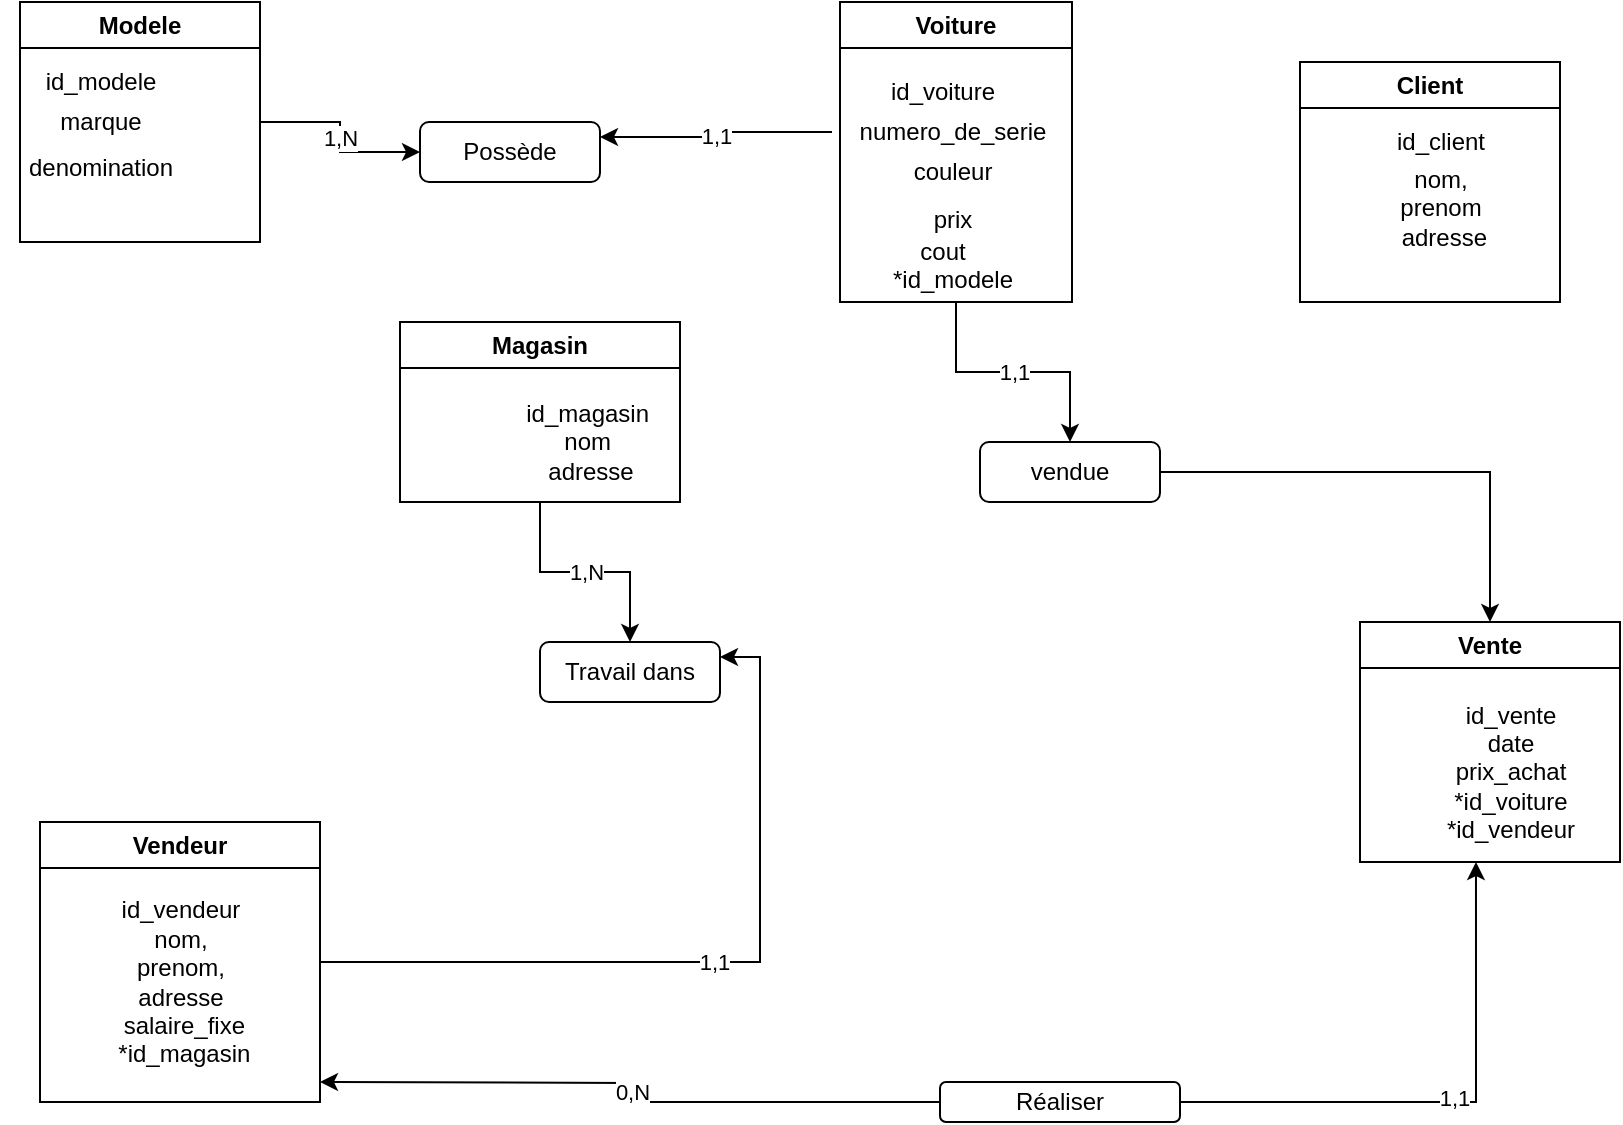 <mxfile version="21.3.3" type="device">
  <diagram name="Page-1" id="cXlUNN-I3_pOBS9UyoDF">
    <mxGraphModel dx="1663" dy="484" grid="1" gridSize="10" guides="1" tooltips="1" connect="1" arrows="1" fold="1" page="1" pageScale="1" pageWidth="827" pageHeight="1169" math="0" shadow="0">
      <root>
        <mxCell id="0" />
        <mxCell id="1" parent="0" />
        <mxCell id="JgNBAR9jQrpiMWgKQeAZ-27" value="1,N" style="edgeStyle=orthogonalEdgeStyle;rounded=0;orthogonalLoop=1;jettySize=auto;html=1;exitX=1;exitY=0.5;exitDx=0;exitDy=0;entryX=0;entryY=0.5;entryDx=0;entryDy=0;" edge="1" parent="1" source="JgNBAR9jQrpiMWgKQeAZ-1" target="JgNBAR9jQrpiMWgKQeAZ-25">
          <mxGeometry relative="1" as="geometry" />
        </mxCell>
        <mxCell id="JgNBAR9jQrpiMWgKQeAZ-1" value="Modele" style="swimlane;whiteSpace=wrap;html=1;" vertex="1" parent="1">
          <mxGeometry x="-10" y="10" width="120" height="120" as="geometry" />
        </mxCell>
        <mxCell id="JgNBAR9jQrpiMWgKQeAZ-2" value="id_modele" style="text;html=1;align=center;verticalAlign=middle;resizable=0;points=[];autosize=1;strokeColor=none;fillColor=none;" vertex="1" parent="JgNBAR9jQrpiMWgKQeAZ-1">
          <mxGeometry y="25" width="80" height="30" as="geometry" />
        </mxCell>
        <mxCell id="JgNBAR9jQrpiMWgKQeAZ-3" value="marque" style="text;html=1;align=center;verticalAlign=middle;resizable=0;points=[];autosize=1;strokeColor=none;fillColor=none;" vertex="1" parent="JgNBAR9jQrpiMWgKQeAZ-1">
          <mxGeometry x="10" y="45" width="60" height="30" as="geometry" />
        </mxCell>
        <mxCell id="JgNBAR9jQrpiMWgKQeAZ-4" value="denomination" style="text;html=1;align=center;verticalAlign=middle;resizable=0;points=[];autosize=1;strokeColor=none;fillColor=none;" vertex="1" parent="JgNBAR9jQrpiMWgKQeAZ-1">
          <mxGeometry x="-10" y="68" width="100" height="30" as="geometry" />
        </mxCell>
        <mxCell id="JgNBAR9jQrpiMWgKQeAZ-32" value="1,1" style="edgeStyle=orthogonalEdgeStyle;rounded=0;orthogonalLoop=1;jettySize=auto;html=1;entryX=0.5;entryY=0;entryDx=0;entryDy=0;" edge="1" parent="1" source="JgNBAR9jQrpiMWgKQeAZ-5" target="JgNBAR9jQrpiMWgKQeAZ-31">
          <mxGeometry relative="1" as="geometry" />
        </mxCell>
        <mxCell id="JgNBAR9jQrpiMWgKQeAZ-5" value="Voiture" style="swimlane;whiteSpace=wrap;html=1;" vertex="1" parent="1">
          <mxGeometry x="400" y="10" width="116" height="150" as="geometry" />
        </mxCell>
        <mxCell id="JgNBAR9jQrpiMWgKQeAZ-7" value="numero_de_serie" style="text;html=1;align=center;verticalAlign=middle;resizable=0;points=[];autosize=1;strokeColor=none;fillColor=none;" vertex="1" parent="JgNBAR9jQrpiMWgKQeAZ-5">
          <mxGeometry x="-4" y="50" width="120" height="30" as="geometry" />
        </mxCell>
        <mxCell id="JgNBAR9jQrpiMWgKQeAZ-11" value="prix" style="text;html=1;align=center;verticalAlign=middle;resizable=0;points=[];autosize=1;strokeColor=none;fillColor=none;" vertex="1" parent="JgNBAR9jQrpiMWgKQeAZ-5">
          <mxGeometry x="36" y="94" width="40" height="30" as="geometry" />
        </mxCell>
        <mxCell id="JgNBAR9jQrpiMWgKQeAZ-6" value="id_voiture" style="text;html=1;align=center;verticalAlign=middle;resizable=0;points=[];autosize=1;strokeColor=none;fillColor=none;" vertex="1" parent="JgNBAR9jQrpiMWgKQeAZ-5">
          <mxGeometry x="11" y="30" width="80" height="30" as="geometry" />
        </mxCell>
        <mxCell id="JgNBAR9jQrpiMWgKQeAZ-8" value="couleur" style="text;html=1;align=center;verticalAlign=middle;resizable=0;points=[];autosize=1;strokeColor=none;fillColor=none;" vertex="1" parent="JgNBAR9jQrpiMWgKQeAZ-5">
          <mxGeometry x="26" y="70" width="60" height="30" as="geometry" />
        </mxCell>
        <mxCell id="JgNBAR9jQrpiMWgKQeAZ-13" value="*id_modele" style="text;html=1;align=center;verticalAlign=middle;resizable=0;points=[];autosize=1;strokeColor=none;fillColor=none;" vertex="1" parent="JgNBAR9jQrpiMWgKQeAZ-5">
          <mxGeometry x="16" y="124" width="80" height="30" as="geometry" />
        </mxCell>
        <mxCell id="JgNBAR9jQrpiMWgKQeAZ-12" value="cout" style="text;html=1;align=center;verticalAlign=middle;resizable=0;points=[];autosize=1;strokeColor=none;fillColor=none;" vertex="1" parent="JgNBAR9jQrpiMWgKQeAZ-5">
          <mxGeometry x="26" y="110" width="50" height="30" as="geometry" />
        </mxCell>
        <mxCell id="JgNBAR9jQrpiMWgKQeAZ-14" value="Client" style="swimlane;whiteSpace=wrap;html=1;" vertex="1" parent="1">
          <mxGeometry x="630" y="40" width="130" height="120" as="geometry" />
        </mxCell>
        <mxCell id="JgNBAR9jQrpiMWgKQeAZ-16" value="nom, &lt;br&gt;prenom&lt;br&gt;&amp;nbsp;adresse" style="text;html=1;align=center;verticalAlign=middle;resizable=0;points=[];autosize=1;strokeColor=none;fillColor=none;" vertex="1" parent="JgNBAR9jQrpiMWgKQeAZ-14">
          <mxGeometry x="35" y="43" width="70" height="60" as="geometry" />
        </mxCell>
        <mxCell id="JgNBAR9jQrpiMWgKQeAZ-15" value="id_client" style="text;html=1;align=center;verticalAlign=middle;resizable=0;points=[];autosize=1;strokeColor=none;fillColor=none;" vertex="1" parent="JgNBAR9jQrpiMWgKQeAZ-14">
          <mxGeometry x="35" y="25" width="70" height="30" as="geometry" />
        </mxCell>
        <mxCell id="JgNBAR9jQrpiMWgKQeAZ-29" value="1,1" style="edgeStyle=orthogonalEdgeStyle;rounded=0;orthogonalLoop=1;jettySize=auto;html=1;entryX=1;entryY=0.25;entryDx=0;entryDy=0;" edge="1" parent="1" source="JgNBAR9jQrpiMWgKQeAZ-17" target="JgNBAR9jQrpiMWgKQeAZ-28">
          <mxGeometry relative="1" as="geometry" />
        </mxCell>
        <mxCell id="JgNBAR9jQrpiMWgKQeAZ-17" value="Vendeur" style="swimlane;whiteSpace=wrap;html=1;" vertex="1" parent="1">
          <mxGeometry y="420" width="140" height="140" as="geometry" />
        </mxCell>
        <mxCell id="JgNBAR9jQrpiMWgKQeAZ-18" value="id_vendeur &lt;br&gt;nom, &lt;br&gt;prenom, &lt;br&gt;adresse&lt;br&gt;&amp;nbsp;salaire_fixe&lt;br&gt;&amp;nbsp;*id_magasin" style="text;html=1;align=center;verticalAlign=middle;resizable=0;points=[];autosize=1;strokeColor=none;fillColor=none;" vertex="1" parent="JgNBAR9jQrpiMWgKQeAZ-17">
          <mxGeometry x="25" y="30" width="90" height="100" as="geometry" />
        </mxCell>
        <mxCell id="JgNBAR9jQrpiMWgKQeAZ-20" value="Vente" style="swimlane;whiteSpace=wrap;html=1;" vertex="1" parent="1">
          <mxGeometry x="660" y="320" width="130" height="120" as="geometry" />
        </mxCell>
        <mxCell id="JgNBAR9jQrpiMWgKQeAZ-21" value="&lt;div&gt;id_vente&lt;/div&gt;&lt;div&gt;date&lt;/div&gt;&lt;div&gt;prix_achat&lt;/div&gt;&lt;div&gt;*id_voiture&lt;/div&gt;&lt;div&gt;*id_vendeur&lt;/div&gt;" style="text;html=1;align=center;verticalAlign=middle;resizable=0;points=[];autosize=1;strokeColor=none;fillColor=none;" vertex="1" parent="JgNBAR9jQrpiMWgKQeAZ-20">
          <mxGeometry x="30" y="30" width="90" height="90" as="geometry" />
        </mxCell>
        <mxCell id="JgNBAR9jQrpiMWgKQeAZ-30" value="1,N" style="edgeStyle=orthogonalEdgeStyle;rounded=0;orthogonalLoop=1;jettySize=auto;html=1;" edge="1" parent="1" source="JgNBAR9jQrpiMWgKQeAZ-22" target="JgNBAR9jQrpiMWgKQeAZ-28">
          <mxGeometry relative="1" as="geometry" />
        </mxCell>
        <mxCell id="JgNBAR9jQrpiMWgKQeAZ-22" value="Magasin" style="swimlane;whiteSpace=wrap;html=1;" vertex="1" parent="1">
          <mxGeometry x="180" y="170" width="140" height="90" as="geometry" />
        </mxCell>
        <mxCell id="JgNBAR9jQrpiMWgKQeAZ-23" value="&lt;div&gt;id_magasin&amp;nbsp;&lt;/div&gt;&lt;div&gt;nom&amp;nbsp;&lt;/div&gt;&lt;div&gt;adresse&lt;/div&gt;" style="text;html=1;align=center;verticalAlign=middle;resizable=0;points=[];autosize=1;strokeColor=none;fillColor=none;" vertex="1" parent="JgNBAR9jQrpiMWgKQeAZ-22">
          <mxGeometry x="50" y="30" width="90" height="60" as="geometry" />
        </mxCell>
        <mxCell id="JgNBAR9jQrpiMWgKQeAZ-25" value="Possède" style="rounded=1;whiteSpace=wrap;html=1;" vertex="1" parent="1">
          <mxGeometry x="190" y="70" width="90" height="30" as="geometry" />
        </mxCell>
        <mxCell id="JgNBAR9jQrpiMWgKQeAZ-26" value="1,1" style="edgeStyle=orthogonalEdgeStyle;rounded=0;orthogonalLoop=1;jettySize=auto;html=1;entryX=1;entryY=0.25;entryDx=0;entryDy=0;" edge="1" parent="1" source="JgNBAR9jQrpiMWgKQeAZ-7" target="JgNBAR9jQrpiMWgKQeAZ-25">
          <mxGeometry relative="1" as="geometry" />
        </mxCell>
        <mxCell id="JgNBAR9jQrpiMWgKQeAZ-28" value="Travail dans" style="rounded=1;whiteSpace=wrap;html=1;" vertex="1" parent="1">
          <mxGeometry x="250" y="330" width="90" height="30" as="geometry" />
        </mxCell>
        <mxCell id="JgNBAR9jQrpiMWgKQeAZ-41" style="edgeStyle=orthogonalEdgeStyle;rounded=0;orthogonalLoop=1;jettySize=auto;html=1;entryX=0.5;entryY=0;entryDx=0;entryDy=0;" edge="1" parent="1" source="JgNBAR9jQrpiMWgKQeAZ-31" target="JgNBAR9jQrpiMWgKQeAZ-20">
          <mxGeometry relative="1" as="geometry" />
        </mxCell>
        <mxCell id="JgNBAR9jQrpiMWgKQeAZ-31" value="vendue" style="rounded=1;whiteSpace=wrap;html=1;" vertex="1" parent="1">
          <mxGeometry x="470" y="230" width="90" height="30" as="geometry" />
        </mxCell>
        <mxCell id="JgNBAR9jQrpiMWgKQeAZ-42" style="edgeStyle=orthogonalEdgeStyle;rounded=0;orthogonalLoop=1;jettySize=auto;html=1;entryX=0.311;entryY=1;entryDx=0;entryDy=0;entryPerimeter=0;" edge="1" parent="1" source="JgNBAR9jQrpiMWgKQeAZ-35" target="JgNBAR9jQrpiMWgKQeAZ-21">
          <mxGeometry relative="1" as="geometry" />
        </mxCell>
        <mxCell id="JgNBAR9jQrpiMWgKQeAZ-44" value="1,1" style="edgeLabel;html=1;align=center;verticalAlign=middle;resizable=0;points=[];" vertex="1" connectable="0" parent="JgNBAR9jQrpiMWgKQeAZ-42">
          <mxGeometry x="0.022" y="2" relative="1" as="geometry">
            <mxPoint as="offset" />
          </mxGeometry>
        </mxCell>
        <mxCell id="JgNBAR9jQrpiMWgKQeAZ-43" value="0,N" style="edgeStyle=orthogonalEdgeStyle;rounded=0;orthogonalLoop=1;jettySize=auto;html=1;" edge="1" parent="1" source="JgNBAR9jQrpiMWgKQeAZ-35">
          <mxGeometry relative="1" as="geometry">
            <mxPoint x="140" y="550" as="targetPoint" />
          </mxGeometry>
        </mxCell>
        <mxCell id="JgNBAR9jQrpiMWgKQeAZ-35" value="Réaliser" style="rounded=1;whiteSpace=wrap;html=1;" vertex="1" parent="1">
          <mxGeometry x="450" y="550" width="120" height="20" as="geometry" />
        </mxCell>
      </root>
    </mxGraphModel>
  </diagram>
</mxfile>
